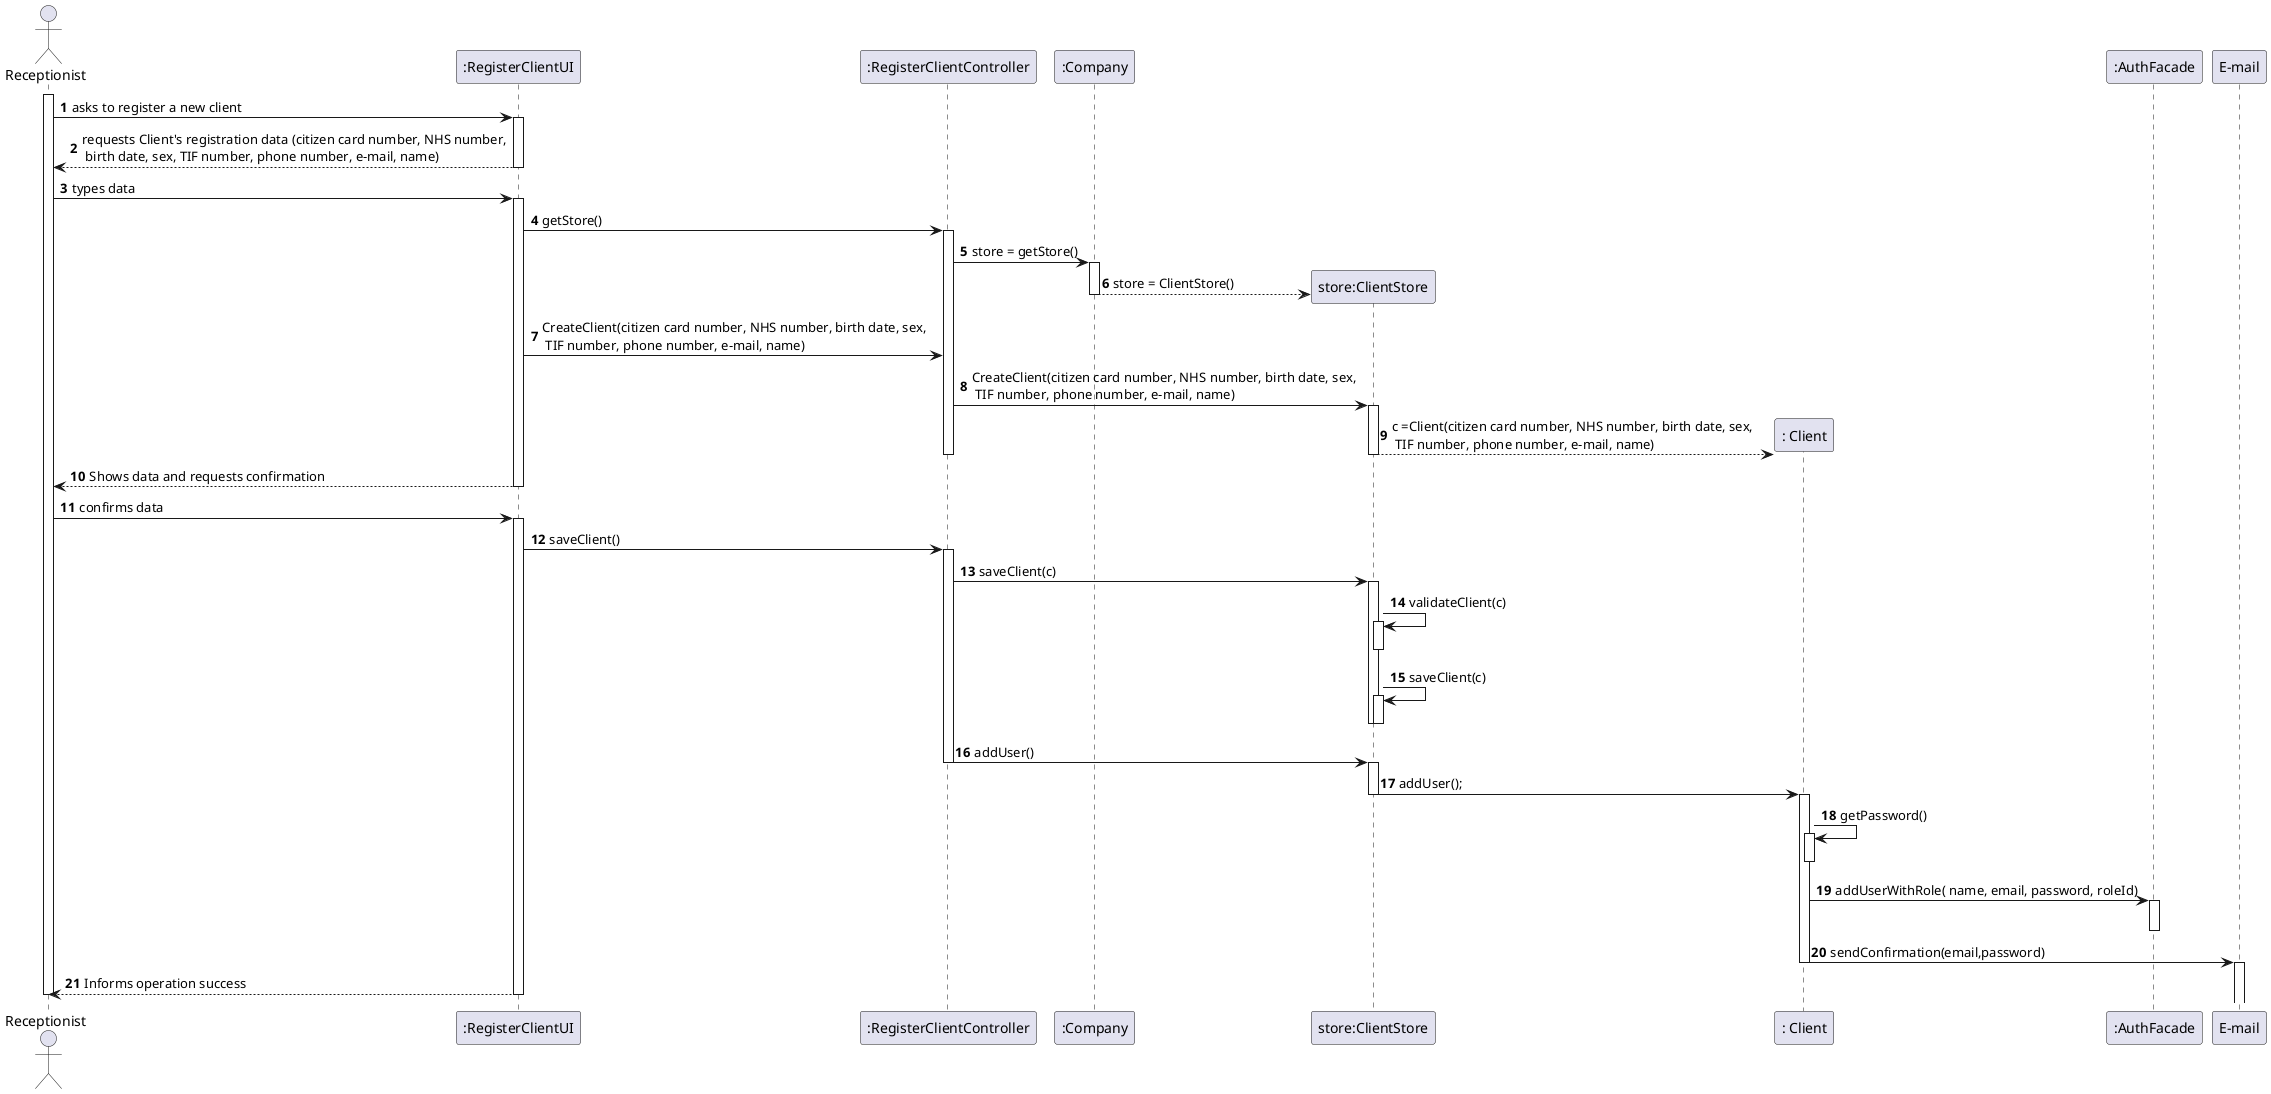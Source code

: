 @startuml
autonumber

actor Receptionist as R
participant ":RegisterClientUI" as UI
participant ":RegisterClientController" as CTRL
participant ":Company" as COMPANY
participant "store:ClientStore" as S
participant ": Client" as C
participant ":AuthFacade" as AUTH
participant "E-mail" as mail

activate R
R -> UI: asks to register a new client
activate UI


UI --> R: requests Client's registration data (citizen card number, NHS number,\n birth date, sex, TIF number, phone number, e-mail, name)

deactivate UI
R -> UI: types data
activate UI
UI -> CTRL : getStore()
activate CTRL
CTRL -> COMPANY: store = getStore()
activate COMPANY
COMPANY --> S**: store = ClientStore()
deactivate COMPANY
CTRL <- UI: CreateClient(citizen card number, NHS number, birth date, sex,\n TIF number, phone number, e-mail, name)
CTRL -> S:CreateClient(citizen card number, NHS number, birth date, sex,\n TIF number, phone number, e-mail, name)
activate S
S --> C**: c =Client(citizen card number, NHS number, birth date, sex,\n TIF number, phone number, e-mail, name)

deactivate S


deactivate CTRL

R <-- UI: Shows data and requests confirmation
deactivate UI
R -> UI: confirms data
activate UI
UI-> CTRL : saveClient()
activate CTRL
CTRL -> S: saveClient(c)
activate S
S -> S : validateClient(c)
activate S
deactivate S
S -> S : saveClient(c)
activate S
deactivate S
deactivate S

CTRL -> S : addUser()
deactivate CTRL

activate S
S -> C : addUser();
deactivate S
activate C
C -> C : getPassword()
activate C
deactivate C

C -> AUTH :addUserWithRole( name, email, password, roleId)
activate AUTH
deactivate AUTH
C -> mail : sendConfirmation(email,password)
deactivate C
activate mail
deactivate mail



UI --> R : Informs operation success
deactivate UI
deactivate R

@enduml

